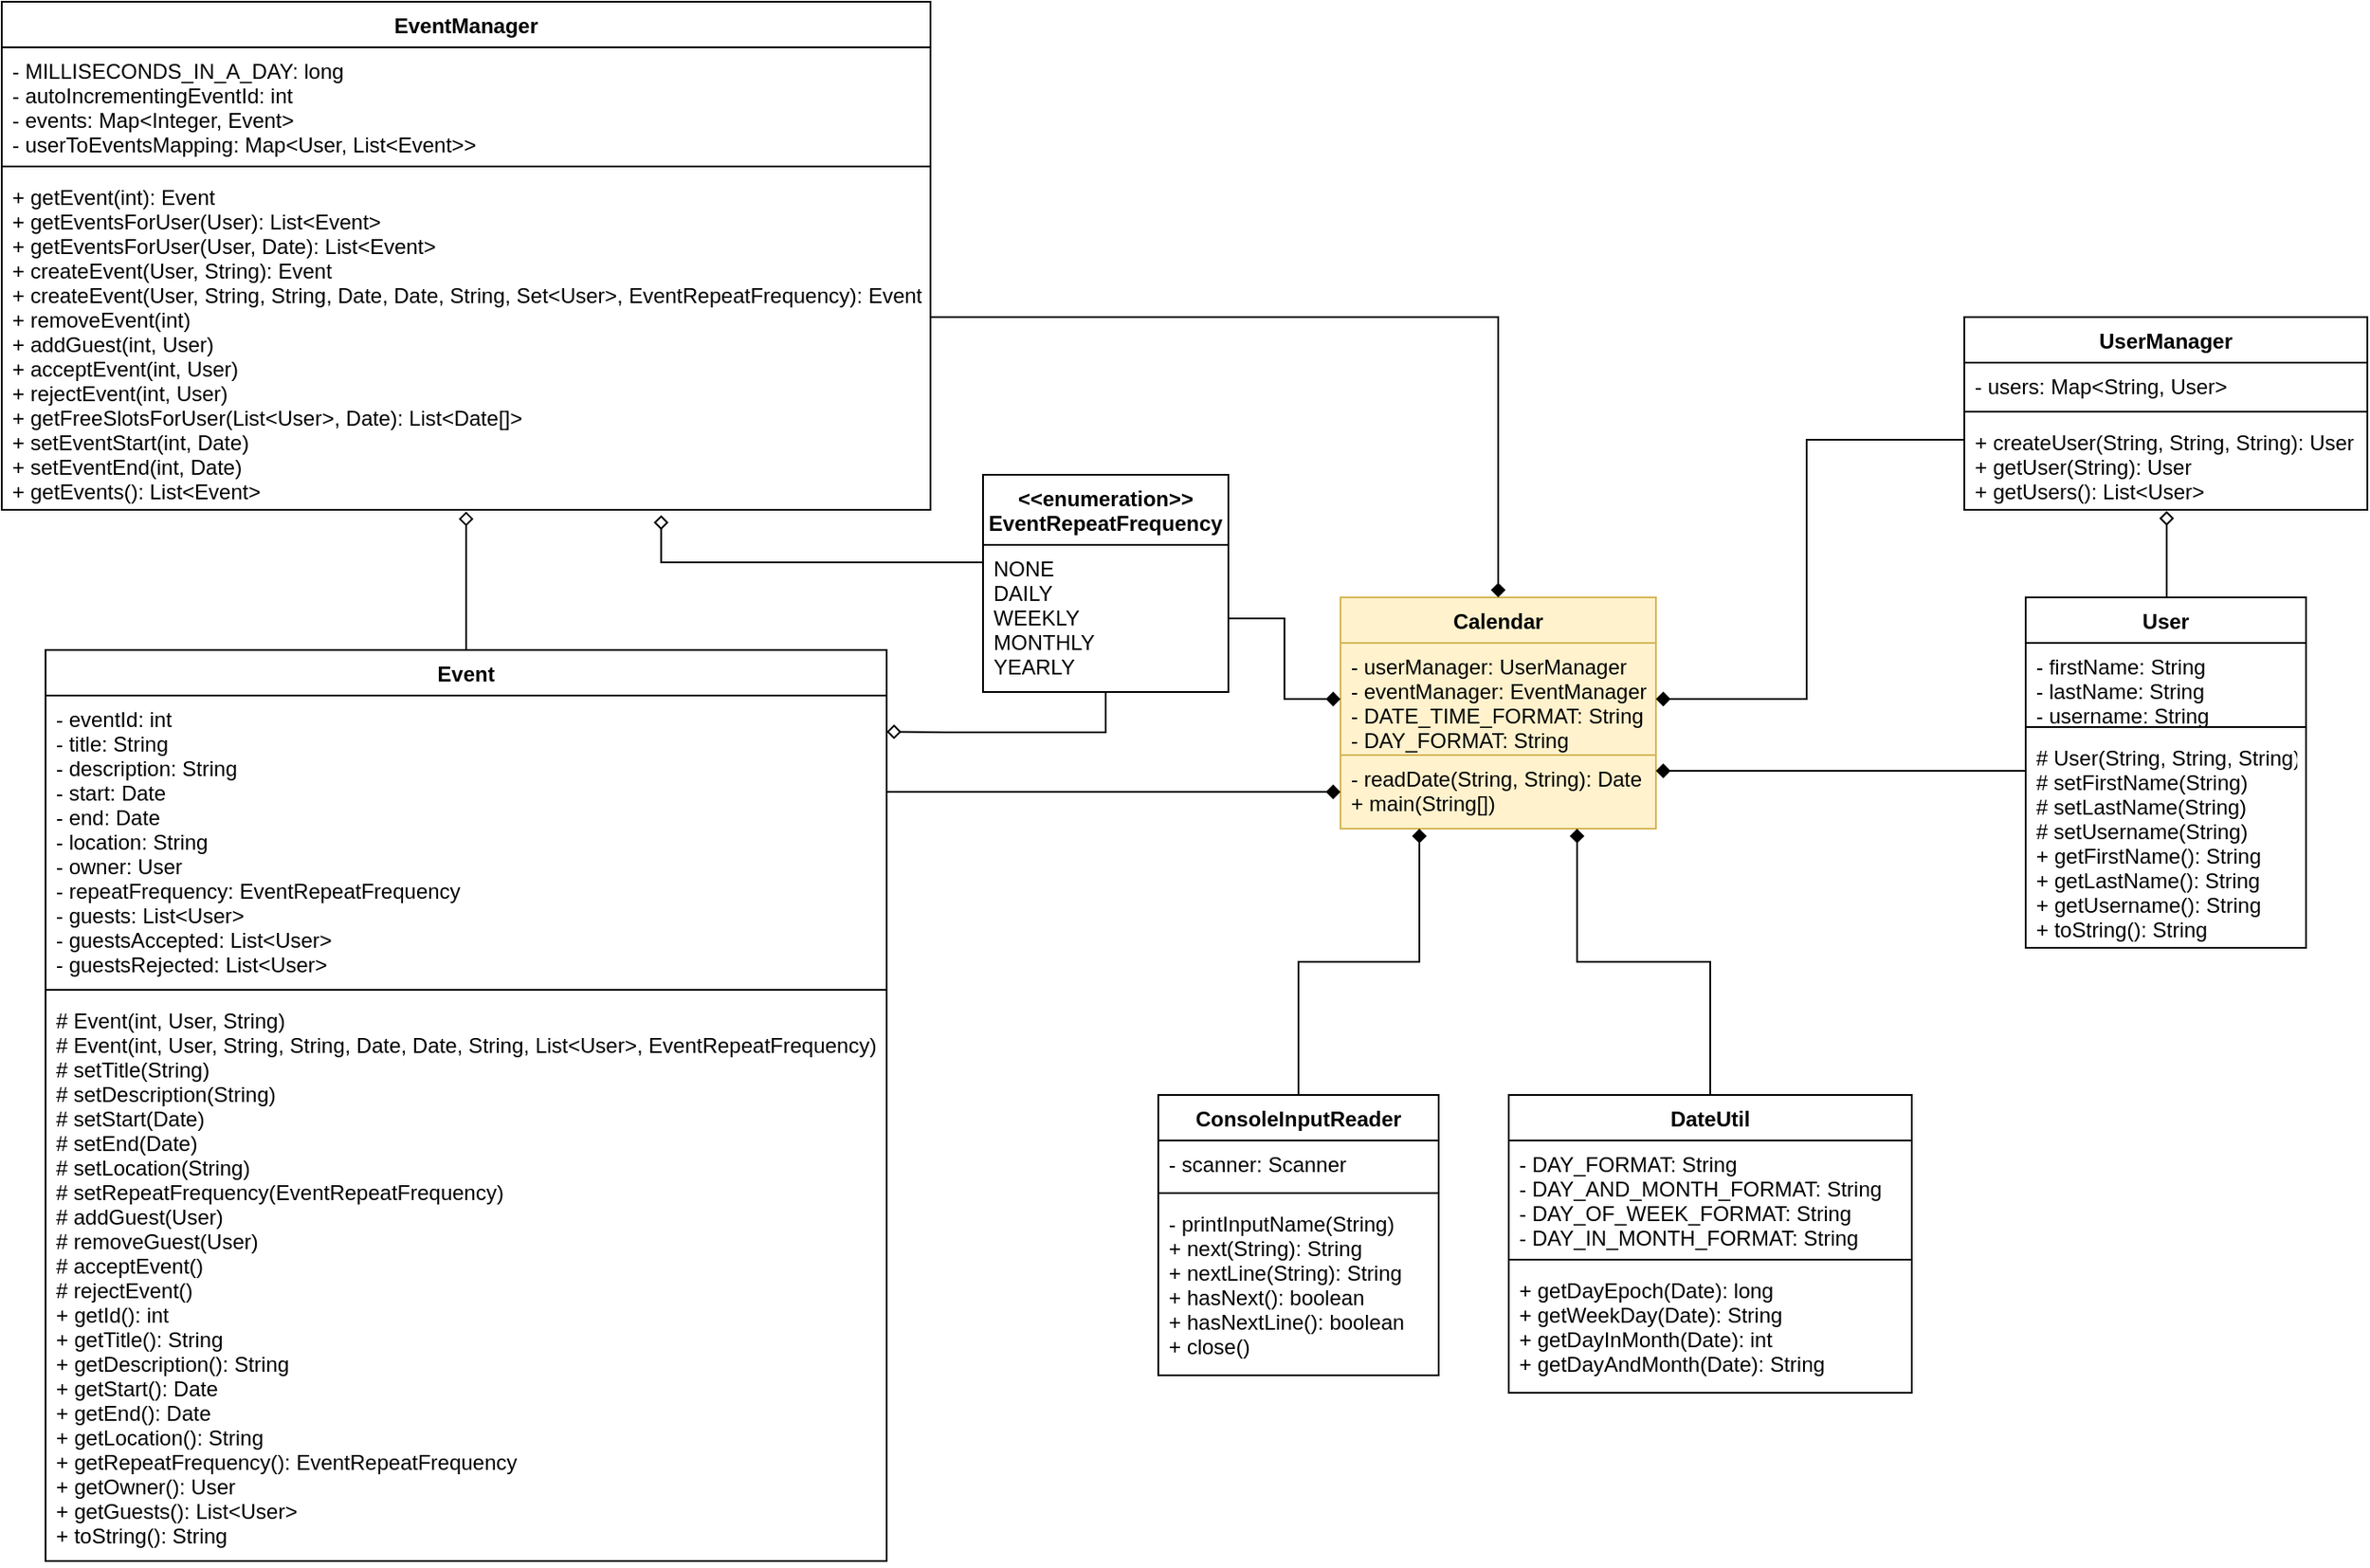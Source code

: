 <mxfile version="14.9.6" type="device"><diagram id="HvsCGnOmQylrNXkuLtj_" name="Page-1"><mxGraphModel dx="1792" dy="1773" grid="1" gridSize="10" guides="1" tooltips="1" connect="1" arrows="1" fold="1" page="1" pageScale="1" pageWidth="827" pageHeight="1169" math="0" shadow="0"><root><mxCell id="0"/><mxCell id="1" parent="0"/><mxCell id="YOIXp7zKgIQE3P4YRbS7-2" value="Calendar" style="swimlane;fontStyle=1;align=center;verticalAlign=top;childLayout=stackLayout;horizontal=1;startSize=26;horizontalStack=0;resizeParent=1;resizeParentMax=0;resizeLast=0;collapsible=1;marginBottom=0;fillColor=#fff2cc;strokeColor=#d6b656;" parent="1" vertex="1"><mxGeometry x="334" y="120" width="180" height="132" as="geometry"/></mxCell><mxCell id="YOIXp7zKgIQE3P4YRbS7-3" value="- userManager: UserManager&#10;- eventManager: EventManager&#10;- DATE_TIME_FORMAT: String&#10;- DAY_FORMAT: String" style="text;strokeColor=#d6b656;fillColor=#fff2cc;align=left;verticalAlign=top;spacingLeft=4;spacingRight=4;overflow=hidden;rotatable=0;points=[[0,0.5],[1,0.5]];portConstraint=eastwest;" parent="YOIXp7zKgIQE3P4YRbS7-2" vertex="1"><mxGeometry y="26" width="180" height="64" as="geometry"/></mxCell><mxCell id="YOIXp7zKgIQE3P4YRbS7-5" value="- readDate(String, String): Date&#10;+ main(String[])" style="text;strokeColor=#d6b656;fillColor=#fff2cc;align=left;verticalAlign=top;spacingLeft=4;spacingRight=4;overflow=hidden;rotatable=0;points=[[0,0.5],[1,0.5]];portConstraint=eastwest;" parent="YOIXp7zKgIQE3P4YRbS7-2" vertex="1"><mxGeometry y="90" width="180" height="42" as="geometry"/></mxCell><mxCell id="YOIXp7zKgIQE3P4YRbS7-6" value="Event" style="swimlane;fontStyle=1;align=center;verticalAlign=top;childLayout=stackLayout;horizontal=1;startSize=26;horizontalStack=0;resizeParent=1;resizeParentMax=0;resizeLast=0;collapsible=1;marginBottom=0;" parent="1" vertex="1"><mxGeometry x="-405" y="150" width="480" height="520" as="geometry"/></mxCell><mxCell id="YOIXp7zKgIQE3P4YRbS7-7" value="- eventId: int&#10;- title: String&#10;- description: String&#10;- start: Date&#10;- end: Date&#10;- location: String&#10;- owner: User&#10;- repeatFrequency: EventRepeatFrequency&#10;- guests: List&lt;User&gt;&#10;- guestsAccepted: List&lt;User&gt;&#10;- guestsRejected: List&lt;User&gt;" style="text;strokeColor=none;fillColor=none;align=left;verticalAlign=top;spacingLeft=4;spacingRight=4;overflow=hidden;rotatable=0;points=[[0,0.5],[1,0.5]];portConstraint=eastwest;" parent="YOIXp7zKgIQE3P4YRbS7-6" vertex="1"><mxGeometry y="26" width="480" height="164" as="geometry"/></mxCell><mxCell id="YOIXp7zKgIQE3P4YRbS7-8" value="" style="line;strokeWidth=1;fillColor=none;align=left;verticalAlign=middle;spacingTop=-1;spacingLeft=3;spacingRight=3;rotatable=0;labelPosition=right;points=[];portConstraint=eastwest;" parent="YOIXp7zKgIQE3P4YRbS7-6" vertex="1"><mxGeometry y="190" width="480" height="8" as="geometry"/></mxCell><mxCell id="YOIXp7zKgIQE3P4YRbS7-9" value="# Event(int, User, String)&#10;# Event(int, User, String, String, Date, Date, String, List&lt;User&gt;, EventRepeatFrequency)&#10;# setTitle(String)&#10;# setDescription(String)&#10;# setStart(Date)&#10;# setEnd(Date)&#10;# setLocation(String)&#10;# setRepeatFrequency(EventRepeatFrequency)&#10;# addGuest(User)&#10;# removeGuest(User)&#10;# acceptEvent()&#10;# rejectEvent()&#10;+ getId(): int&#10;+ getTitle(): String&#10;+ getDescription(): String&#10;+ getStart(): Date&#10;+ getEnd(): Date&#10;+ getLocation(): String&#10;+ getRepeatFrequency(): EventRepeatFrequency&#10;+ getOwner(): User&#10;+ getGuests(): List&lt;User&gt;&#10;+ toString(): String" style="text;strokeColor=none;fillColor=none;align=left;verticalAlign=top;spacingLeft=4;spacingRight=4;overflow=hidden;rotatable=0;points=[[0,0.5],[1,0.5]];portConstraint=eastwest;" parent="YOIXp7zKgIQE3P4YRbS7-6" vertex="1"><mxGeometry y="198" width="480" height="322" as="geometry"/></mxCell><mxCell id="MCCCGQEcFfBlHEu6dj_Z-9" style="edgeStyle=orthogonalEdgeStyle;rounded=0;orthogonalLoop=1;jettySize=auto;html=1;exitX=0.5;exitY=0;exitDx=0;exitDy=0;entryX=0.25;entryY=1;entryDx=0;entryDy=0;endArrow=diamond;endFill=1;" edge="1" parent="1" source="YOIXp7zKgIQE3P4YRbS7-10" target="YOIXp7zKgIQE3P4YRbS7-2"><mxGeometry relative="1" as="geometry"/></mxCell><mxCell id="YOIXp7zKgIQE3P4YRbS7-10" value="ConsoleInputReader" style="swimlane;fontStyle=1;align=center;verticalAlign=top;childLayout=stackLayout;horizontal=1;startSize=26;horizontalStack=0;resizeParent=1;resizeParentMax=0;resizeLast=0;collapsible=1;marginBottom=0;" parent="1" vertex="1"><mxGeometry x="230" y="404" width="160" height="160" as="geometry"/></mxCell><mxCell id="YOIXp7zKgIQE3P4YRbS7-11" value="- scanner: Scanner" style="text;strokeColor=none;fillColor=none;align=left;verticalAlign=top;spacingLeft=4;spacingRight=4;overflow=hidden;rotatable=0;points=[[0,0.5],[1,0.5]];portConstraint=eastwest;" parent="YOIXp7zKgIQE3P4YRbS7-10" vertex="1"><mxGeometry y="26" width="160" height="26" as="geometry"/></mxCell><mxCell id="YOIXp7zKgIQE3P4YRbS7-12" value="" style="line;strokeWidth=1;fillColor=none;align=left;verticalAlign=middle;spacingTop=-1;spacingLeft=3;spacingRight=3;rotatable=0;labelPosition=right;points=[];portConstraint=eastwest;" parent="YOIXp7zKgIQE3P4YRbS7-10" vertex="1"><mxGeometry y="52" width="160" height="8" as="geometry"/></mxCell><mxCell id="YOIXp7zKgIQE3P4YRbS7-13" value="- printInputName(String)&#10;+ next(String): String&#10;+ nextLine(String): String&#10;+ hasNext(): boolean&#10;+ hasNextLine(): boolean&#10;+ close()" style="text;strokeColor=none;fillColor=none;align=left;verticalAlign=top;spacingLeft=4;spacingRight=4;overflow=hidden;rotatable=0;points=[[0,0.5],[1,0.5]];portConstraint=eastwest;" parent="YOIXp7zKgIQE3P4YRbS7-10" vertex="1"><mxGeometry y="60" width="160" height="100" as="geometry"/></mxCell><mxCell id="YOIXp7zKgIQE3P4YRbS7-32" style="edgeStyle=orthogonalEdgeStyle;rounded=0;orthogonalLoop=1;jettySize=auto;html=1;endArrow=diamond;endFill=1;" parent="1" source="YOIXp7zKgIQE3P4YRbS7-14" edge="1"><mxGeometry relative="1" as="geometry"><mxPoint x="424" y="120" as="targetPoint"/><Array as="points"><mxPoint x="424" y="-40"/></Array></mxGeometry></mxCell><mxCell id="YOIXp7zKgIQE3P4YRbS7-14" value="EventManager" style="swimlane;fontStyle=1;align=center;verticalAlign=top;childLayout=stackLayout;horizontal=1;startSize=26;horizontalStack=0;resizeParent=1;resizeParentMax=0;resizeLast=0;collapsible=1;marginBottom=0;" parent="1" vertex="1"><mxGeometry x="-430" y="-220" width="530" height="290" as="geometry"/></mxCell><mxCell id="YOIXp7zKgIQE3P4YRbS7-15" value="- MILLISECONDS_IN_A_DAY: long&#10;- autoIncrementingEventId: int&#10;- events: Map&lt;Integer, Event&gt;&#10;- userToEventsMapping: Map&lt;User, List&lt;Event&gt;&gt;" style="text;strokeColor=none;fillColor=none;align=left;verticalAlign=top;spacingLeft=4;spacingRight=4;overflow=hidden;rotatable=0;points=[[0,0.5],[1,0.5]];portConstraint=eastwest;" parent="YOIXp7zKgIQE3P4YRbS7-14" vertex="1"><mxGeometry y="26" width="530" height="64" as="geometry"/></mxCell><mxCell id="YOIXp7zKgIQE3P4YRbS7-16" value="" style="line;strokeWidth=1;fillColor=none;align=left;verticalAlign=middle;spacingTop=-1;spacingLeft=3;spacingRight=3;rotatable=0;labelPosition=right;points=[];portConstraint=eastwest;" parent="YOIXp7zKgIQE3P4YRbS7-14" vertex="1"><mxGeometry y="90" width="530" height="8" as="geometry"/></mxCell><mxCell id="YOIXp7zKgIQE3P4YRbS7-17" value="+ getEvent(int): Event&#10;+ getEventsForUser(User): List&lt;Event&gt;&#10;+ getEventsForUser(User, Date): List&lt;Event&gt;&#10;+ createEvent(User, String): Event&#10;+ createEvent(User, String, String, Date, Date, String, Set&lt;User&gt;, EventRepeatFrequency): Event&#10;+ removeEvent(int)&#10;+ addGuest(int, User)&#10;+ acceptEvent(int, User)&#10;+ rejectEvent(int, User)&#10;+ getFreeSlotsForUser(List&lt;User&gt;, Date): List&lt;Date[]&gt;&#10;+ setEventStart(int, Date)&#10;+ setEventEnd(int, Date)&#10;+ getEvents(): List&lt;Event&gt;" style="text;strokeColor=none;fillColor=none;align=left;verticalAlign=top;spacingLeft=4;spacingRight=4;overflow=hidden;rotatable=0;points=[[0,0.5],[1,0.5]];portConstraint=eastwest;" parent="YOIXp7zKgIQE3P4YRbS7-14" vertex="1"><mxGeometry y="98" width="530" height="192" as="geometry"/></mxCell><mxCell id="YOIXp7zKgIQE3P4YRbS7-31" style="edgeStyle=orthogonalEdgeStyle;rounded=0;orthogonalLoop=1;jettySize=auto;html=1;endArrow=diamond;endFill=1;entryX=1;entryY=0.5;entryDx=0;entryDy=0;exitX=0;exitY=0.5;exitDx=0;exitDy=0;" parent="1" source="YOIXp7zKgIQE3P4YRbS7-21" edge="1" target="YOIXp7zKgIQE3P4YRbS7-3"><mxGeometry relative="1" as="geometry"><mxPoint x="462" y="100" as="targetPoint"/><Array as="points"><mxPoint x="690" y="30"/><mxPoint x="600" y="30"/><mxPoint x="600" y="178"/></Array></mxGeometry></mxCell><mxCell id="YOIXp7zKgIQE3P4YRbS7-18" value="UserManager" style="swimlane;fontStyle=1;align=center;verticalAlign=top;childLayout=stackLayout;horizontal=1;startSize=26;horizontalStack=0;resizeParent=1;resizeParentMax=0;resizeLast=0;collapsible=1;marginBottom=0;" parent="1" vertex="1"><mxGeometry x="690" y="-40" width="230" height="110" as="geometry"/></mxCell><mxCell id="YOIXp7zKgIQE3P4YRbS7-19" value="- users: Map&lt;String, User&gt;" style="text;strokeColor=none;fillColor=none;align=left;verticalAlign=top;spacingLeft=4;spacingRight=4;overflow=hidden;rotatable=0;points=[[0,0.5],[1,0.5]];portConstraint=eastwest;" parent="YOIXp7zKgIQE3P4YRbS7-18" vertex="1"><mxGeometry y="26" width="230" height="24" as="geometry"/></mxCell><mxCell id="YOIXp7zKgIQE3P4YRbS7-20" value="" style="line;strokeWidth=1;fillColor=none;align=left;verticalAlign=middle;spacingTop=-1;spacingLeft=3;spacingRight=3;rotatable=0;labelPosition=right;points=[];portConstraint=eastwest;" parent="YOIXp7zKgIQE3P4YRbS7-18" vertex="1"><mxGeometry y="50" width="230" height="8" as="geometry"/></mxCell><mxCell id="YOIXp7zKgIQE3P4YRbS7-21" value="+ createUser(String, String, String): User&#10;+ getUser(String): User&#10;+ getUsers(): List&lt;User&gt;" style="text;strokeColor=none;fillColor=none;align=left;verticalAlign=top;spacingLeft=4;spacingRight=4;overflow=hidden;rotatable=0;points=[[0,0.5],[1,0.5]];portConstraint=eastwest;" parent="YOIXp7zKgIQE3P4YRbS7-18" vertex="1"><mxGeometry y="58" width="230" height="52" as="geometry"/></mxCell><mxCell id="YOIXp7zKgIQE3P4YRbS7-33" style="edgeStyle=orthogonalEdgeStyle;rounded=0;orthogonalLoop=1;jettySize=auto;html=1;endArrow=diamond;endFill=0;exitX=0.5;exitY=0;exitDx=0;exitDy=0;" parent="1" source="YOIXp7zKgIQE3P4YRbS7-6" edge="1"><mxGeometry relative="1" as="geometry"><mxPoint x="80" y="90" as="sourcePoint"/><mxPoint x="-165" y="71" as="targetPoint"/><Array as="points"><mxPoint x="-165" y="100"/><mxPoint x="-165" y="100"/></Array></mxGeometry></mxCell><mxCell id="YOIXp7zKgIQE3P4YRbS7-34" value="" style="edgeStyle=orthogonalEdgeStyle;rounded=0;orthogonalLoop=1;jettySize=auto;html=1;endArrow=diamond;endFill=0;entryX=0.502;entryY=1.013;entryDx=0;entryDy=0;entryPerimeter=0;" parent="1" source="YOIXp7zKgIQE3P4YRbS7-26" target="YOIXp7zKgIQE3P4YRbS7-21" edge="1"><mxGeometry relative="1" as="geometry"><Array as="points"><mxPoint x="805" y="127"/></Array></mxGeometry></mxCell><mxCell id="YOIXp7zKgIQE3P4YRbS7-26" value="User" style="swimlane;fontStyle=1;align=center;verticalAlign=top;childLayout=stackLayout;horizontal=1;startSize=26;horizontalStack=0;resizeParent=1;resizeParentMax=0;resizeLast=0;collapsible=1;marginBottom=0;" parent="1" vertex="1"><mxGeometry x="725" y="120" width="160" height="200" as="geometry"/></mxCell><mxCell id="YOIXp7zKgIQE3P4YRbS7-27" value="- firstName: String&#10;- lastName: String&#10;- username: String" style="text;strokeColor=none;fillColor=none;align=left;verticalAlign=top;spacingLeft=4;spacingRight=4;overflow=hidden;rotatable=0;points=[[0,0.5],[1,0.5]];portConstraint=eastwest;" parent="YOIXp7zKgIQE3P4YRbS7-26" vertex="1"><mxGeometry y="26" width="160" height="44" as="geometry"/></mxCell><mxCell id="YOIXp7zKgIQE3P4YRbS7-28" value="" style="line;strokeWidth=1;fillColor=none;align=left;verticalAlign=middle;spacingTop=-1;spacingLeft=3;spacingRight=3;rotatable=0;labelPosition=right;points=[];portConstraint=eastwest;" parent="YOIXp7zKgIQE3P4YRbS7-26" vertex="1"><mxGeometry y="70" width="160" height="8" as="geometry"/></mxCell><mxCell id="YOIXp7zKgIQE3P4YRbS7-29" value="# User(String, String, String)&#10;# setFirstName(String)&#10;# setLastName(String)&#10;# setUsername(String)&#10;+ getFirstName(): String&#10;+ getLastName(): String&#10;+ getUsername(): String&#10;+ toString(): String" style="text;strokeColor=none;fillColor=none;align=left;verticalAlign=top;spacingLeft=4;spacingRight=4;overflow=hidden;rotatable=0;points=[[0,0.5],[1,0.5]];portConstraint=eastwest;" parent="YOIXp7zKgIQE3P4YRbS7-26" vertex="1"><mxGeometry y="78" width="160" height="122" as="geometry"/></mxCell><mxCell id="MCCCGQEcFfBlHEu6dj_Z-10" style="edgeStyle=orthogonalEdgeStyle;rounded=0;orthogonalLoop=1;jettySize=auto;html=1;exitX=0.5;exitY=0;exitDx=0;exitDy=0;entryX=0.75;entryY=1;entryDx=0;entryDy=0;endArrow=diamond;endFill=1;" edge="1" parent="1" source="MCCCGQEcFfBlHEu6dj_Z-5" target="YOIXp7zKgIQE3P4YRbS7-2"><mxGeometry relative="1" as="geometry"/></mxCell><mxCell id="MCCCGQEcFfBlHEu6dj_Z-5" value="DateUtil" style="swimlane;fontStyle=1;align=center;verticalAlign=top;childLayout=stackLayout;horizontal=1;startSize=26;horizontalStack=0;resizeParent=1;resizeParentMax=0;resizeLast=0;collapsible=1;marginBottom=0;" vertex="1" parent="1"><mxGeometry x="430" y="404" width="230" height="170" as="geometry"/></mxCell><mxCell id="MCCCGQEcFfBlHEu6dj_Z-6" value="- DAY_FORMAT: String&#10;- DAY_AND_MONTH_FORMAT: String&#10;- DAY_OF_WEEK_FORMAT: String&#10;- DAY_IN_MONTH_FORMAT: String" style="text;strokeColor=none;fillColor=none;align=left;verticalAlign=top;spacingLeft=4;spacingRight=4;overflow=hidden;rotatable=0;points=[[0,0.5],[1,0.5]];portConstraint=eastwest;" vertex="1" parent="MCCCGQEcFfBlHEu6dj_Z-5"><mxGeometry y="26" width="230" height="64" as="geometry"/></mxCell><mxCell id="MCCCGQEcFfBlHEu6dj_Z-7" value="" style="line;strokeWidth=1;fillColor=none;align=left;verticalAlign=middle;spacingTop=-1;spacingLeft=3;spacingRight=3;rotatable=0;labelPosition=right;points=[];portConstraint=eastwest;" vertex="1" parent="MCCCGQEcFfBlHEu6dj_Z-5"><mxGeometry y="90" width="230" height="8" as="geometry"/></mxCell><mxCell id="MCCCGQEcFfBlHEu6dj_Z-8" value="+ getDayEpoch(Date): long&#10;+ getWeekDay(Date): String&#10;+ getDayInMonth(Date): int&#10;+ getDayAndMonth(Date): String" style="text;strokeColor=none;fillColor=none;align=left;verticalAlign=top;spacingLeft=4;spacingRight=4;overflow=hidden;rotatable=0;points=[[0,0.5],[1,0.5]];portConstraint=eastwest;" vertex="1" parent="MCCCGQEcFfBlHEu6dj_Z-5"><mxGeometry y="98" width="230" height="72" as="geometry"/></mxCell><mxCell id="MCCCGQEcFfBlHEu6dj_Z-12" value="&lt;&lt;enumeration&gt;&gt;&#10;EventRepeatFrequency" style="swimlane;fontStyle=1;align=center;verticalAlign=top;childLayout=stackLayout;horizontal=1;startSize=40;horizontalStack=0;resizeParent=1;resizeParentMax=0;resizeLast=0;collapsible=1;marginBottom=0;" vertex="1" parent="1"><mxGeometry x="130" y="50" width="140" height="124" as="geometry"/></mxCell><mxCell id="MCCCGQEcFfBlHEu6dj_Z-13" value="NONE&#10;DAILY&#10;WEEKLY&#10;MONTHLY&#10;YEARLY" style="text;strokeColor=none;fillColor=none;align=left;verticalAlign=top;spacingLeft=4;spacingRight=4;overflow=hidden;rotatable=0;points=[[0,0.5],[1,0.5]];portConstraint=eastwest;" vertex="1" parent="MCCCGQEcFfBlHEu6dj_Z-12"><mxGeometry y="40" width="140" height="84" as="geometry"/></mxCell><mxCell id="MCCCGQEcFfBlHEu6dj_Z-16" style="edgeStyle=orthogonalEdgeStyle;rounded=0;orthogonalLoop=1;jettySize=auto;html=1;endArrow=diamond;endFill=1;" edge="1" parent="1" source="YOIXp7zKgIQE3P4YRbS7-7" target="YOIXp7zKgIQE3P4YRbS7-5"><mxGeometry relative="1" as="geometry"><Array as="points"><mxPoint x="230" y="231"/><mxPoint x="230" y="231"/></Array></mxGeometry></mxCell><mxCell id="MCCCGQEcFfBlHEu6dj_Z-17" style="edgeStyle=orthogonalEdgeStyle;rounded=0;orthogonalLoop=1;jettySize=auto;html=1;exitX=0;exitY=0.5;exitDx=0;exitDy=0;entryX=1;entryY=0.75;entryDx=0;entryDy=0;endArrow=diamond;endFill=1;" edge="1" parent="1" source="YOIXp7zKgIQE3P4YRbS7-29" target="YOIXp7zKgIQE3P4YRbS7-2"><mxGeometry relative="1" as="geometry"><Array as="points"><mxPoint x="725" y="219"/></Array></mxGeometry></mxCell><mxCell id="MCCCGQEcFfBlHEu6dj_Z-19" style="edgeStyle=orthogonalEdgeStyle;rounded=0;orthogonalLoop=1;jettySize=auto;html=1;entryX=0.71;entryY=1.016;entryDx=0;entryDy=0;entryPerimeter=0;endArrow=diamond;endFill=0;" edge="1" parent="1" source="MCCCGQEcFfBlHEu6dj_Z-13" target="YOIXp7zKgIQE3P4YRbS7-17"><mxGeometry relative="1" as="geometry"><Array as="points"><mxPoint x="-54" y="100"/></Array></mxGeometry></mxCell><mxCell id="MCCCGQEcFfBlHEu6dj_Z-20" style="edgeStyle=orthogonalEdgeStyle;rounded=0;orthogonalLoop=1;jettySize=auto;html=1;endArrow=diamond;endFill=0;entryX=1;entryY=0.126;entryDx=0;entryDy=0;entryPerimeter=0;" edge="1" parent="1" source="MCCCGQEcFfBlHEu6dj_Z-13" target="YOIXp7zKgIQE3P4YRbS7-7"><mxGeometry relative="1" as="geometry"><mxPoint x="90" y="197" as="targetPoint"/><Array as="points"><mxPoint x="200" y="197"/><mxPoint x="110" y="197"/></Array></mxGeometry></mxCell><mxCell id="MCCCGQEcFfBlHEu6dj_Z-21" style="edgeStyle=orthogonalEdgeStyle;rounded=0;orthogonalLoop=1;jettySize=auto;html=1;endArrow=diamond;endFill=1;" edge="1" parent="1" source="MCCCGQEcFfBlHEu6dj_Z-13" target="YOIXp7zKgIQE3P4YRbS7-3"><mxGeometry relative="1" as="geometry"/></mxCell></root></mxGraphModel></diagram></mxfile>
